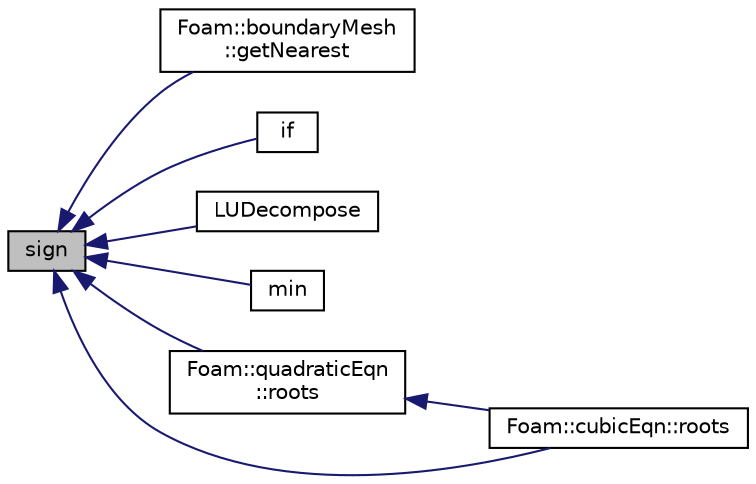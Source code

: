 digraph "sign"
{
  bgcolor="transparent";
  edge [fontname="Helvetica",fontsize="10",labelfontname="Helvetica",labelfontsize="10"];
  node [fontname="Helvetica",fontsize="10",shape=record];
  rankdir="LR";
  Node1 [label="sign",height=0.2,width=0.4,color="black", fillcolor="grey75", style="filled" fontcolor="black"];
  Node1 -> Node2 [dir="back",color="midnightblue",fontsize="10",style="solid",fontname="Helvetica"];
  Node2 [label="Foam::boundaryMesh\l::getNearest",height=0.2,width=0.4,color="black",URL="$classFoam_1_1boundaryMesh.html#afc0c1d142df9fc42e5efffdf1f144d3a",tooltip="Get bMesh index of nearest face for every boundary face in. "];
  Node1 -> Node3 [dir="back",color="midnightblue",fontsize="10",style="solid",fontname="Helvetica"];
  Node3 [label="if",height=0.2,width=0.4,color="black",URL="$checkFaceAddressingComp_8H.html#a9b43722dc84962b0468310645a9ef10b"];
  Node1 -> Node4 [dir="back",color="midnightblue",fontsize="10",style="solid",fontname="Helvetica"];
  Node4 [label="LUDecompose",height=0.2,width=0.4,color="black",URL="$namespaceFoam.html#ad665fab9e1a6b0c886e5005d39fc1af3",tooltip="LU decompose the matrix with pivoting. sign is -1 for odd number of row interchanges and 1 for even n..."];
  Node1 -> Node5 [dir="back",color="midnightblue",fontsize="10",style="solid",fontname="Helvetica"];
  Node5 [label="min",height=0.2,width=0.4,color="black",URL="$namespaceFoam.html#a18d059f5aa3b1f909fb1eaf81e188704"];
  Node1 -> Node6 [dir="back",color="midnightblue",fontsize="10",style="solid",fontname="Helvetica"];
  Node6 [label="Foam::quadraticEqn\l::roots",height=0.2,width=0.4,color="black",URL="$classFoam_1_1quadraticEqn.html#a3712ceb32b47bfcb1ef1843da167098f",tooltip="Get the roots. "];
  Node6 -> Node7 [dir="back",color="midnightblue",fontsize="10",style="solid",fontname="Helvetica"];
  Node7 [label="Foam::cubicEqn::roots",height=0.2,width=0.4,color="black",URL="$classFoam_1_1cubicEqn.html#a2fa09dffd36e0606bc255750a34184fc",tooltip="Get the roots. "];
  Node1 -> Node7 [dir="back",color="midnightblue",fontsize="10",style="solid",fontname="Helvetica"];
}
